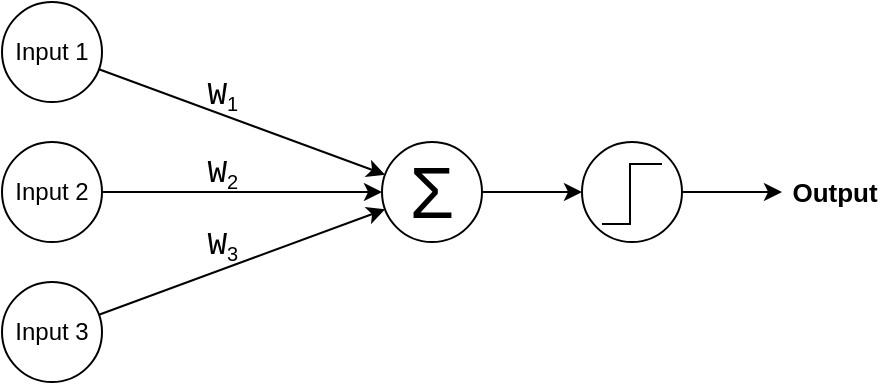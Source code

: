 <mxfile version="14.5.7" type="github">
  <diagram id="9valwQFgTiBSgvuS-UiV" name="Page-1">
    <mxGraphModel dx="868" dy="482" grid="1" gridSize="10" guides="1" tooltips="1" connect="1" arrows="1" fold="1" page="1" pageScale="1" pageWidth="850" pageHeight="1100" math="0" shadow="0">
      <root>
        <mxCell id="0" />
        <mxCell id="1" parent="0" />
        <mxCell id="IIF8usJQDjJgJVnFaX2O-1" value="Input 1" style="ellipse;whiteSpace=wrap;html=1;aspect=fixed;" vertex="1" parent="1">
          <mxGeometry x="210" y="70" width="50" height="50" as="geometry" />
        </mxCell>
        <mxCell id="IIF8usJQDjJgJVnFaX2O-2" value="Input 2" style="ellipse;whiteSpace=wrap;html=1;aspect=fixed;" vertex="1" parent="1">
          <mxGeometry x="210" y="140" width="50" height="50" as="geometry" />
        </mxCell>
        <mxCell id="IIF8usJQDjJgJVnFaX2O-3" value="Input 3" style="ellipse;whiteSpace=wrap;html=1;aspect=fixed;" vertex="1" parent="1">
          <mxGeometry x="210" y="210" width="50" height="50" as="geometry" />
        </mxCell>
        <mxCell id="IIF8usJQDjJgJVnFaX2O-4" value="&lt;a href=&quot;https://pt.wikipedia.org/wiki/%CE%A3&quot; style=&quot;font-family: &amp;#34;arial&amp;#34; , sans-serif ; text-align: left ; background-color: rgb(255 , 255 , 255)&quot;&gt;&lt;h3 class=&quot;LC20lb DKV0Md&quot; style=&quot;font-weight: normal ; margin: 0px 0px 3px ; padding: 5px 0px 0px ; display: inline-block ; line-height: 1.3&quot;&gt;&lt;font color=&quot;#000000&quot; style=&quot;font-size: 36px&quot;&gt;Σ&lt;/font&gt;&lt;/h3&gt;&lt;/a&gt;" style="ellipse;whiteSpace=wrap;html=1;aspect=fixed;" vertex="1" parent="1">
          <mxGeometry x="400" y="140" width="50" height="50" as="geometry" />
        </mxCell>
        <mxCell id="IIF8usJQDjJgJVnFaX2O-5" value="" style="endArrow=classic;html=1;" edge="1" parent="1" source="IIF8usJQDjJgJVnFaX2O-1" target="IIF8usJQDjJgJVnFaX2O-4">
          <mxGeometry width="50" height="50" relative="1" as="geometry">
            <mxPoint x="400" y="160" as="sourcePoint" />
            <mxPoint x="450" y="110" as="targetPoint" />
          </mxGeometry>
        </mxCell>
        <mxCell id="IIF8usJQDjJgJVnFaX2O-6" value="" style="endArrow=classic;html=1;" edge="1" parent="1" source="IIF8usJQDjJgJVnFaX2O-2" target="IIF8usJQDjJgJVnFaX2O-4">
          <mxGeometry width="50" height="50" relative="1" as="geometry">
            <mxPoint x="400" y="160" as="sourcePoint" />
            <mxPoint x="450" y="110" as="targetPoint" />
          </mxGeometry>
        </mxCell>
        <mxCell id="IIF8usJQDjJgJVnFaX2O-7" value="" style="endArrow=classic;html=1;" edge="1" parent="1" source="IIF8usJQDjJgJVnFaX2O-3" target="IIF8usJQDjJgJVnFaX2O-4">
          <mxGeometry width="50" height="50" relative="1" as="geometry">
            <mxPoint x="400" y="160" as="sourcePoint" />
            <mxPoint x="450" y="110" as="targetPoint" />
          </mxGeometry>
        </mxCell>
        <mxCell id="IIF8usJQDjJgJVnFaX2O-8" value="&lt;font style=&quot;font-size: 16px&quot; face=&quot;Courier New&quot;&gt;W&lt;/font&gt;&lt;sub&gt;&lt;font style=&quot;font-size: 10px&quot;&gt;1&lt;/font&gt;&lt;/sub&gt;" style="text;html=1;align=center;verticalAlign=middle;resizable=0;points=[];autosize=1;fontSize=12;" vertex="1" parent="1">
          <mxGeometry x="305" y="107" width="30" height="20" as="geometry" />
        </mxCell>
        <mxCell id="IIF8usJQDjJgJVnFaX2O-11" value="&lt;font style=&quot;font-size: 16px&quot; face=&quot;Courier New&quot;&gt;W&lt;/font&gt;&lt;sub&gt;&lt;font style=&quot;font-size: 10px&quot;&gt;2&lt;/font&gt;&lt;/sub&gt;" style="text;html=1;align=center;verticalAlign=middle;resizable=0;points=[];autosize=1;fontSize=12;" vertex="1" parent="1">
          <mxGeometry x="305" y="146" width="30" height="20" as="geometry" />
        </mxCell>
        <mxCell id="IIF8usJQDjJgJVnFaX2O-12" value="&lt;font style=&quot;font-size: 16px&quot; face=&quot;Courier New&quot;&gt;W&lt;/font&gt;&lt;sub&gt;&lt;font style=&quot;font-size: 10px&quot;&gt;3&lt;/font&gt;&lt;/sub&gt;" style="text;html=1;align=center;verticalAlign=middle;resizable=0;points=[];autosize=1;fontSize=12;" vertex="1" parent="1">
          <mxGeometry x="305" y="182" width="30" height="20" as="geometry" />
        </mxCell>
        <mxCell id="IIF8usJQDjJgJVnFaX2O-16" value="" style="ellipse;whiteSpace=wrap;html=1;aspect=fixed;" vertex="1" parent="1">
          <mxGeometry x="500" y="140" width="50" height="50" as="geometry" />
        </mxCell>
        <mxCell id="IIF8usJQDjJgJVnFaX2O-20" value="" style="endArrow=none;html=1;fontSize=12;rounded=0;" edge="1" parent="1">
          <mxGeometry width="50" height="50" relative="1" as="geometry">
            <mxPoint x="510" y="181" as="sourcePoint" />
            <mxPoint x="540" y="151" as="targetPoint" />
            <Array as="points">
              <mxPoint x="524" y="181" />
              <mxPoint x="524" y="151" />
            </Array>
          </mxGeometry>
        </mxCell>
        <mxCell id="IIF8usJQDjJgJVnFaX2O-22" value="" style="endArrow=classic;html=1;fontSize=12;" edge="1" parent="1" source="IIF8usJQDjJgJVnFaX2O-4" target="IIF8usJQDjJgJVnFaX2O-16">
          <mxGeometry width="50" height="50" relative="1" as="geometry">
            <mxPoint x="400" y="170" as="sourcePoint" />
            <mxPoint x="450" y="120" as="targetPoint" />
          </mxGeometry>
        </mxCell>
        <mxCell id="IIF8usJQDjJgJVnFaX2O-23" value="" style="endArrow=classic;html=1;fontSize=12;" edge="1" parent="1" source="IIF8usJQDjJgJVnFaX2O-16">
          <mxGeometry width="50" height="50" relative="1" as="geometry">
            <mxPoint x="400" y="170" as="sourcePoint" />
            <mxPoint x="600" y="165" as="targetPoint" />
          </mxGeometry>
        </mxCell>
        <mxCell id="IIF8usJQDjJgJVnFaX2O-24" value="&lt;font style=&quot;font-size: 13px&quot;&gt;&lt;b&gt;Output&lt;/b&gt;&lt;/font&gt;" style="text;html=1;align=center;verticalAlign=middle;resizable=0;points=[];autosize=1;fontSize=12;" vertex="1" parent="1">
          <mxGeometry x="596" y="155" width="60" height="20" as="geometry" />
        </mxCell>
      </root>
    </mxGraphModel>
  </diagram>
</mxfile>
